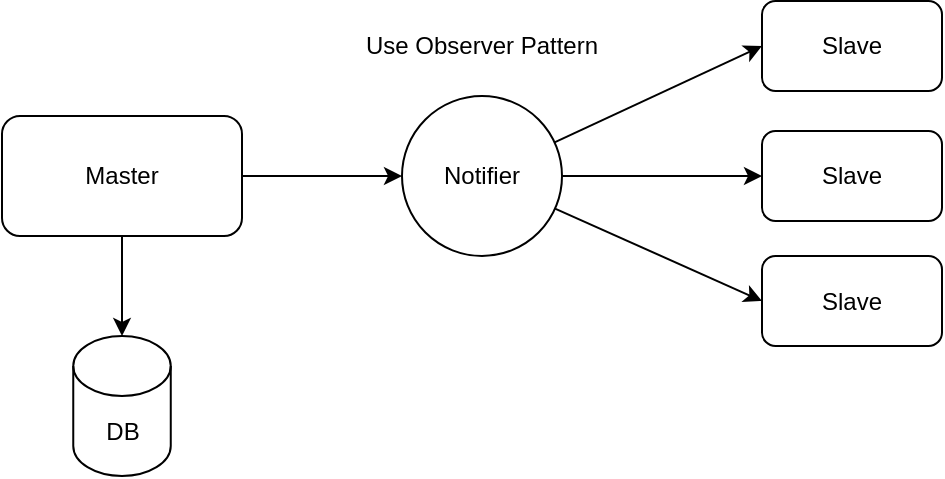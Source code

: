 <mxfile>
    <diagram id="_XnFd01qQcLY89W0FCZe" name="Class Diagram">
        <mxGraphModel dx="734" dy="311" grid="1" gridSize="10" guides="1" tooltips="1" connect="1" arrows="1" fold="1" page="1" pageScale="1" pageWidth="850" pageHeight="1100" math="0" shadow="0">
            <root>
                <mxCell id="0"/>
                <mxCell id="1" parent="0"/>
                <mxCell id="5" style="edgeStyle=none;html=1;entryX=0;entryY=0.5;entryDx=0;entryDy=0;" edge="1" parent="1" source="2" target="3">
                    <mxGeometry relative="1" as="geometry"/>
                </mxCell>
                <mxCell id="4GwI6EXYGpByH8aMFaUK-14" style="edgeStyle=none;html=1;entryX=0.5;entryY=0;entryDx=0;entryDy=0;entryPerimeter=0;rounded=1;" edge="1" parent="1" source="2" target="4GwI6EXYGpByH8aMFaUK-13">
                    <mxGeometry relative="1" as="geometry"/>
                </mxCell>
                <mxCell id="2" value="Master" style="rounded=1;whiteSpace=wrap;html=1;" vertex="1" parent="1">
                    <mxGeometry x="100" y="205" width="120" height="60" as="geometry"/>
                </mxCell>
                <mxCell id="11" style="edgeStyle=none;html=1;entryX=0;entryY=0.5;entryDx=0;entryDy=0;" edge="1" parent="1" source="3" target="7">
                    <mxGeometry relative="1" as="geometry"/>
                </mxCell>
                <mxCell id="12" style="edgeStyle=none;html=1;exitX=1;exitY=0.5;exitDx=0;exitDy=0;entryX=0;entryY=0.5;entryDx=0;entryDy=0;" edge="1" parent="1" source="3" target="8">
                    <mxGeometry relative="1" as="geometry"/>
                </mxCell>
                <mxCell id="13" style="edgeStyle=none;html=1;entryX=0;entryY=0.5;entryDx=0;entryDy=0;" edge="1" parent="1" source="3" target="9">
                    <mxGeometry relative="1" as="geometry"/>
                </mxCell>
                <mxCell id="3" value="Notifier" style="ellipse;whiteSpace=wrap;html=1;aspect=fixed;" vertex="1" parent="1">
                    <mxGeometry x="300" y="195" width="80" height="80" as="geometry"/>
                </mxCell>
                <mxCell id="4" value="Use Observer Pattern" style="text;html=1;strokeColor=none;fillColor=none;align=center;verticalAlign=middle;whiteSpace=wrap;rounded=0;" vertex="1" parent="1">
                    <mxGeometry x="270" y="155" width="140" height="30" as="geometry"/>
                </mxCell>
                <mxCell id="7" value="Slave" style="rounded=1;whiteSpace=wrap;html=1;" vertex="1" parent="1">
                    <mxGeometry x="480" y="147.5" width="90" height="45" as="geometry"/>
                </mxCell>
                <mxCell id="8" value="Slave" style="rounded=1;whiteSpace=wrap;html=1;" vertex="1" parent="1">
                    <mxGeometry x="480" y="212.5" width="90" height="45" as="geometry"/>
                </mxCell>
                <mxCell id="9" value="Slave" style="rounded=1;whiteSpace=wrap;html=1;" vertex="1" parent="1">
                    <mxGeometry x="480" y="275" width="90" height="45" as="geometry"/>
                </mxCell>
                <mxCell id="4GwI6EXYGpByH8aMFaUK-13" value="DB" style="shape=cylinder3;whiteSpace=wrap;html=1;boundedLbl=1;backgroundOutline=1;size=15;" vertex="1" parent="1">
                    <mxGeometry x="135.63" y="315" width="48.75" height="70" as="geometry"/>
                </mxCell>
            </root>
        </mxGraphModel>
    </diagram>
    <diagram id="xQZe5Vz7rgph-Ww2jbcv" name="Domain Model">
        <mxGraphModel dx="864" dy="366" grid="1" gridSize="10" guides="1" tooltips="1" connect="1" arrows="1" fold="1" page="1" pageScale="1" pageWidth="850" pageHeight="1100" math="0" shadow="0">
            <root>
                <mxCell id="2fyILHe54LU7t4hqWz4i-0"/>
                <mxCell id="2fyILHe54LU7t4hqWz4i-1" parent="2fyILHe54LU7t4hqWz4i-0"/>
                <mxCell id="Kpv95TxvFnqo9PXZ4grr-2" value="Master" style="swimlane;fontStyle=0;childLayout=stackLayout;horizontal=1;startSize=30;horizontalStack=0;resizeParent=1;resizeParentMax=0;resizeLast=0;collapsible=1;marginBottom=0;" vertex="1" parent="2fyILHe54LU7t4hqWz4i-1">
                    <mxGeometry x="440" y="250" width="230" height="150" as="geometry"/>
                </mxCell>
                <mxCell id="Kpv95TxvFnqo9PXZ4grr-3" value="_id " style="text;strokeColor=none;fillColor=none;align=left;verticalAlign=middle;spacingLeft=4;spacingRight=4;overflow=hidden;points=[[0,0.5],[1,0.5]];portConstraint=eastwest;rotatable=0;" vertex="1" parent="Kpv95TxvFnqo9PXZ4grr-2">
                    <mxGeometry y="30" width="230" height="30" as="geometry"/>
                </mxCell>
                <mxCell id="Kpv95TxvFnqo9PXZ4grr-4" value="name: String" style="text;strokeColor=none;fillColor=none;align=left;verticalAlign=middle;spacingLeft=4;spacingRight=4;overflow=hidden;points=[[0,0.5],[1,0.5]];portConstraint=eastwest;rotatable=0;" vertex="1" parent="Kpv95TxvFnqo9PXZ4grr-2">
                    <mxGeometry y="60" width="230" height="30" as="geometry"/>
                </mxCell>
                <mxCell id="Kpv95TxvFnqo9PXZ4grr-5" value="email: String (unique)" style="text;strokeColor=none;fillColor=none;align=left;verticalAlign=middle;spacingLeft=4;spacingRight=4;overflow=hidden;points=[[0,0.5],[1,0.5]];portConstraint=eastwest;rotatable=0;" vertex="1" parent="Kpv95TxvFnqo9PXZ4grr-2">
                    <mxGeometry y="90" width="230" height="30" as="geometry"/>
                </mxCell>
                <mxCell id="Kpv95TxvFnqo9PXZ4grr-34" value="slave_id: Array" style="text;strokeColor=none;fillColor=none;align=left;verticalAlign=middle;spacingLeft=4;spacingRight=4;overflow=hidden;points=[[0,0.5],[1,0.5]];portConstraint=eastwest;rotatable=0;" vertex="1" parent="Kpv95TxvFnqo9PXZ4grr-2">
                    <mxGeometry y="120" width="230" height="30" as="geometry"/>
                </mxCell>
                <mxCell id="Kpv95TxvFnqo9PXZ4grr-10" value="Slave" style="swimlane;fontStyle=0;childLayout=stackLayout;horizontal=1;startSize=30;horizontalStack=0;resizeParent=1;resizeParentMax=0;resizeLast=0;collapsible=1;marginBottom=0;" vertex="1" parent="2fyILHe54LU7t4hqWz4i-1">
                    <mxGeometry x="130" y="140" width="230" height="150" as="geometry"/>
                </mxCell>
                <mxCell id="Kpv95TxvFnqo9PXZ4grr-11" value="id" style="text;strokeColor=none;fillColor=none;align=left;verticalAlign=middle;spacingLeft=4;spacingRight=4;overflow=hidden;points=[[0,0.5],[1,0.5]];portConstraint=eastwest;rotatable=0;" vertex="1" parent="Kpv95TxvFnqo9PXZ4grr-10">
                    <mxGeometry y="30" width="230" height="30" as="geometry"/>
                </mxCell>
                <mxCell id="Kpv95TxvFnqo9PXZ4grr-12" value="name: String" style="text;strokeColor=none;fillColor=none;align=left;verticalAlign=middle;spacingLeft=4;spacingRight=4;overflow=hidden;points=[[0,0.5],[1,0.5]];portConstraint=eastwest;rotatable=0;" vertex="1" parent="Kpv95TxvFnqo9PXZ4grr-10">
                    <mxGeometry y="60" width="230" height="30" as="geometry"/>
                </mxCell>
                <mxCell id="Kpv95TxvFnqo9PXZ4grr-18" value="email: String (unique)" style="text;strokeColor=none;fillColor=none;align=left;verticalAlign=middle;spacingLeft=4;spacingRight=4;overflow=hidden;points=[[0,0.5],[1,0.5]];portConstraint=eastwest;rotatable=0;" vertex="1" parent="Kpv95TxvFnqo9PXZ4grr-10">
                    <mxGeometry y="90" width="230" height="30" as="geometry"/>
                </mxCell>
                <mxCell id="Kpv95TxvFnqo9PXZ4grr-35" value="master_id: Array" style="text;strokeColor=none;fillColor=none;align=left;verticalAlign=middle;spacingLeft=4;spacingRight=4;overflow=hidden;points=[[0,0.5],[1,0.5]];portConstraint=eastwest;rotatable=0;" vertex="1" parent="Kpv95TxvFnqo9PXZ4grr-10">
                    <mxGeometry y="120" width="230" height="30" as="geometry"/>
                </mxCell>
                <mxCell id="Kpv95TxvFnqo9PXZ4grr-27" value="Signal" style="swimlane;fontStyle=0;childLayout=stackLayout;horizontal=1;startSize=30;horizontalStack=0;resizeParent=1;resizeParentMax=0;resizeLast=0;collapsible=1;marginBottom=0;" vertex="1" parent="2fyILHe54LU7t4hqWz4i-1">
                    <mxGeometry x="440" y="50" width="230" height="150" as="geometry"/>
                </mxCell>
                <mxCell id="Kpv95TxvFnqo9PXZ4grr-28" value="id" style="text;strokeColor=none;fillColor=none;align=left;verticalAlign=middle;spacingLeft=4;spacingRight=4;overflow=hidden;points=[[0,0.5],[1,0.5]];portConstraint=eastwest;rotatable=0;" vertex="1" parent="Kpv95TxvFnqo9PXZ4grr-27">
                    <mxGeometry y="30" width="230" height="30" as="geometry"/>
                </mxCell>
                <mxCell id="Kpv95TxvFnqo9PXZ4grr-29" value="state" style="text;strokeColor=none;fillColor=none;align=left;verticalAlign=middle;spacingLeft=4;spacingRight=4;overflow=hidden;points=[[0,0.5],[1,0.5]];portConstraint=eastwest;rotatable=0;" vertex="1" parent="Kpv95TxvFnqo9PXZ4grr-27">
                    <mxGeometry y="60" width="230" height="30" as="geometry"/>
                </mxCell>
                <mxCell id="Kpv95TxvFnqo9PXZ4grr-30" value="master" style="text;strokeColor=none;fillColor=none;align=left;verticalAlign=middle;spacingLeft=4;spacingRight=4;overflow=hidden;points=[[0,0.5],[1,0.5]];portConstraint=eastwest;rotatable=0;" vertex="1" parent="Kpv95TxvFnqo9PXZ4grr-27">
                    <mxGeometry y="90" width="230" height="30" as="geometry"/>
                </mxCell>
                <mxCell id="Kpv95TxvFnqo9PXZ4grr-31" value="slave" style="text;strokeColor=none;fillColor=none;align=left;verticalAlign=middle;spacingLeft=4;spacingRight=4;overflow=hidden;points=[[0,0.5],[1,0.5]];portConstraint=eastwest;rotatable=0;" vertex="1" parent="Kpv95TxvFnqo9PXZ4grr-27">
                    <mxGeometry y="120" width="230" height="30" as="geometry"/>
                </mxCell>
                <mxCell id="Kpv95TxvFnqo9PXZ4grr-32" value="" style="endArrow=none;dashed=1;html=1;rounded=1;entryX=0;entryY=0.5;entryDx=0;entryDy=0;exitX=1;exitY=0.5;exitDx=0;exitDy=0;" edge="1" parent="2fyILHe54LU7t4hqWz4i-1" source="Kpv95TxvFnqo9PXZ4grr-11" target="Kpv95TxvFnqo9PXZ4grr-31">
                    <mxGeometry width="50" height="50" relative="1" as="geometry">
                        <mxPoint x="370" y="185" as="sourcePoint"/>
                        <mxPoint x="420" y="150" as="targetPoint"/>
                    </mxGeometry>
                </mxCell>
                <mxCell id="Kpv95TxvFnqo9PXZ4grr-33" value="" style="endArrow=none;dashed=1;html=1;rounded=1;entryX=0;entryY=0.5;entryDx=0;entryDy=0;exitX=0;exitY=0.5;exitDx=0;exitDy=0;" edge="1" parent="2fyILHe54LU7t4hqWz4i-1" source="Kpv95TxvFnqo9PXZ4grr-3" target="Kpv95TxvFnqo9PXZ4grr-30">
                    <mxGeometry width="50" height="50" relative="1" as="geometry">
                        <mxPoint x="400" y="300" as="sourcePoint"/>
                        <mxPoint x="600" y="150" as="targetPoint"/>
                        <Array as="points">
                            <mxPoint x="400" y="295"/>
                            <mxPoint x="400" y="155"/>
                        </Array>
                    </mxGeometry>
                </mxCell>
            </root>
        </mxGraphModel>
    </diagram>
</mxfile>